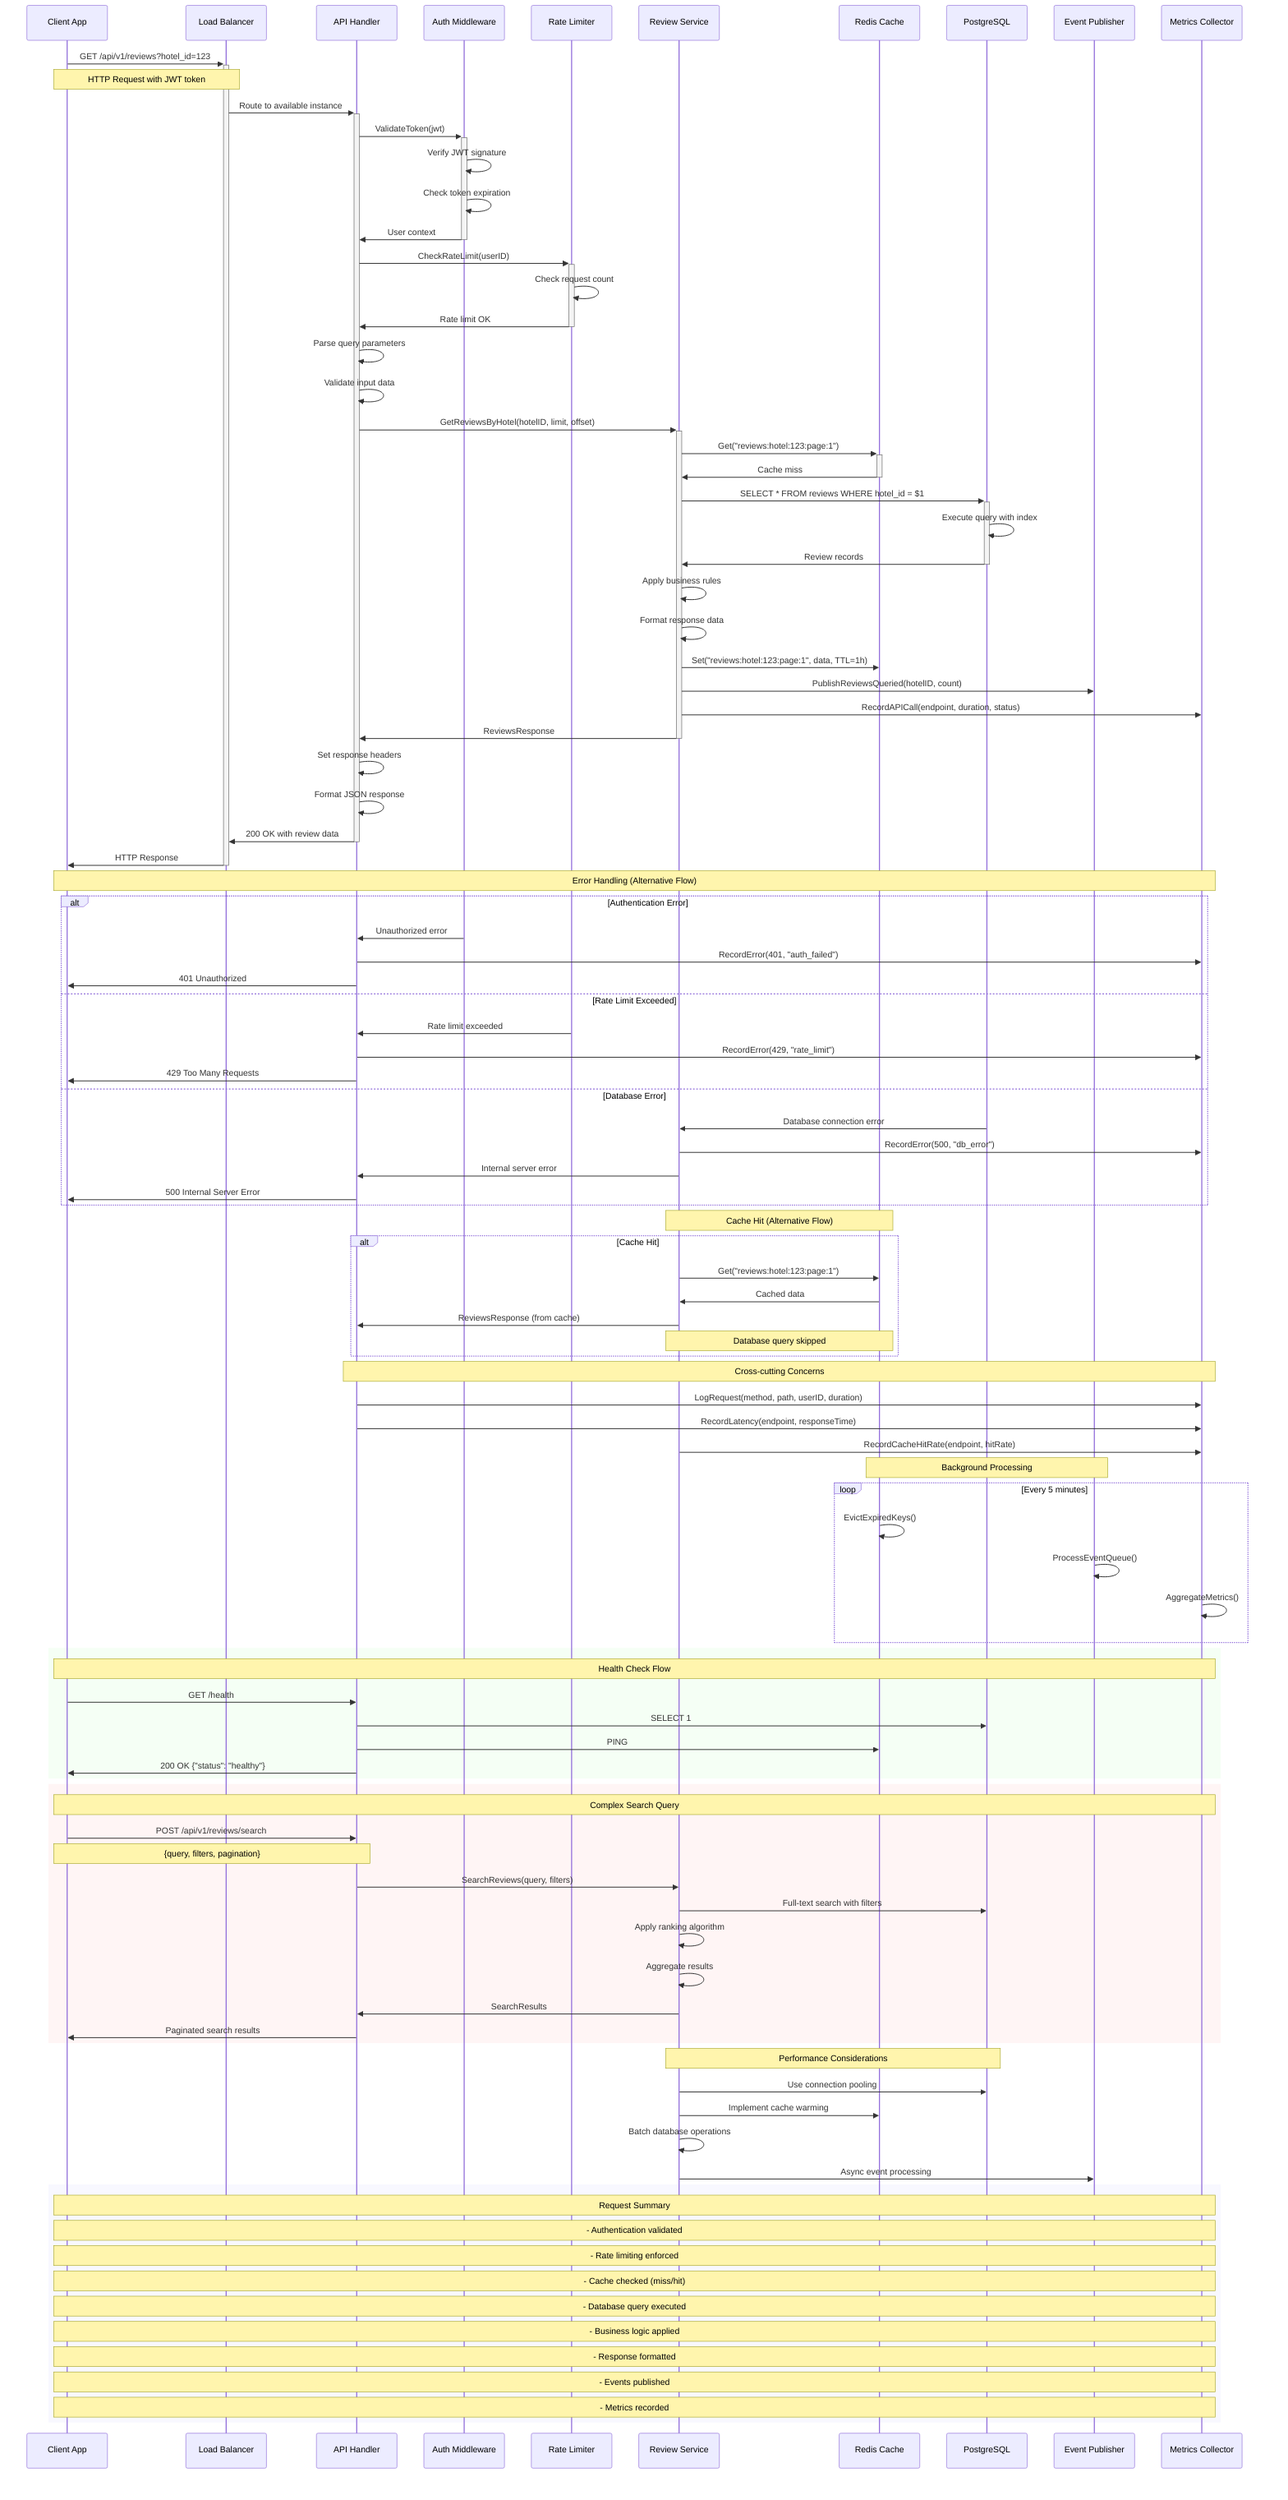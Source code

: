 sequenceDiagram
    %% API Request Sequence Diagram
    %% Shows the flow of a typical API request through the system
    
    participant Client as Client App
    participant LB as Load Balancer
    participant API as API Handler
    participant Auth as Auth Middleware
    participant RateLimit as Rate Limiter
    participant Service as Review Service
    participant Cache as Redis Cache
    participant DB as PostgreSQL
    participant Events as Event Publisher
    participant Metrics as Metrics Collector
    
    %% Request Flow
    Client->>+LB: GET /api/v1/reviews?hotel_id=123
    Note over Client,LB: HTTP Request with JWT token
    
    LB->>+API: Route to available instance
    
    %% Middleware Chain
    API->>+Auth: ValidateToken(jwt)
    Auth->>Auth: Verify JWT signature
    Auth->>Auth: Check token expiration
    Auth->>-API: User context
    
    API->>+RateLimit: CheckRateLimit(userID)
    RateLimit->>RateLimit: Check request count
    RateLimit->>-API: Rate limit OK
    
    API->>API: Parse query parameters
    API->>API: Validate input data
    
    %% Service Layer
    API->>+Service: GetReviewsByHotel(hotelID, limit, offset)
    
    %% Cache Check
    Service->>+Cache: Get("reviews:hotel:123:page:1")
    Cache->>-Service: Cache miss
    
    %% Database Query
    Service->>+DB: SELECT * FROM reviews WHERE hotel_id = $1
    DB->>DB: Execute query with index
    DB->>-Service: Review records
    
    %% Data Processing
    Service->>Service: Apply business rules
    Service->>Service: Format response data
    
    %% Cache Update
    Service->>Cache: Set("reviews:hotel:123:page:1", data, TTL=1h)
    
    %% Event Publishing
    Service->>Events: PublishReviewsQueried(hotelID, count)
    
    %% Metrics Collection
    Service->>Metrics: RecordAPICall(endpoint, duration, status)
    
    Service->>-API: ReviewsResponse
    
    %% Response Flow
    API->>API: Set response headers
    API->>API: Format JSON response
    API->>-LB: 200 OK with review data
    
    LB->>-Client: HTTP Response
    
    %% Error Handling Flow
    Note over Client,Metrics: Error Handling (Alternative Flow)
    
    alt Authentication Error
        Auth->>API: Unauthorized error
        API->>Metrics: RecordError(401, "auth_failed")
        API->>Client: 401 Unauthorized
    else Rate Limit Exceeded
        RateLimit->>API: Rate limit exceeded
        API->>Metrics: RecordError(429, "rate_limit")
        API->>Client: 429 Too Many Requests
    else Database Error
        DB->>Service: Database connection error
        Service->>Metrics: RecordError(500, "db_error")
        Service->>API: Internal server error
        API->>Client: 500 Internal Server Error
    end
    
    %% Caching Flow (Alternative)
    Note over Service,Cache: Cache Hit (Alternative Flow)
    
    alt Cache Hit
        Service->>Cache: Get("reviews:hotel:123:page:1")
        Cache->>Service: Cached data
        Service->>API: ReviewsResponse (from cache)
        Note over Service,Cache: Database query skipped
    end
    
    %% Monitoring and Logging
    Note over API,Metrics: Cross-cutting Concerns
    
    API->>Metrics: LogRequest(method, path, userID, duration)
    API->>Metrics: RecordLatency(endpoint, responseTime)
    Service->>Metrics: RecordCacheHitRate(endpoint, hitRate)
    
    %% Background Operations
    Note over Cache,Events: Background Processing
    
    loop Every 5 minutes
        Cache->>Cache: EvictExpiredKeys()
        Events->>Events: ProcessEventQueue()
        Metrics->>Metrics: AggregateMetrics()
    end
    
    %% Health Check Flow
    rect rgb(245, 255, 245)
        Note over Client,Metrics: Health Check Flow
        Client->>API: GET /health
        API->>DB: SELECT 1
        API->>Cache: PING
        API->>Client: 200 OK {"status": "healthy"}
    end
    
    %% Complex Query Flow
    rect rgb(255, 245, 245)
        Note over Client,Metrics: Complex Search Query
        Client->>API: POST /api/v1/reviews/search
        Note over Client,API: {query, filters, pagination}
        
        API->>Service: SearchReviews(query, filters)
        Service->>DB: Full-text search with filters
        Service->>Service: Apply ranking algorithm
        Service->>Service: Aggregate results
        Service->>API: SearchResults
        API->>Client: Paginated search results
    end
    
    %% Performance Optimization
    Note over Service,DB: Performance Considerations
    
    Service->>DB: Use connection pooling
    Service->>Cache: Implement cache warming
    Service->>Service: Batch database operations
    Service->>Events: Async event processing
    
    %% Summary
    rect rgb(248, 248, 255)
        Note over Client,Metrics: Request Summary
        Note over Client,Metrics: - Authentication validated
        Note over Client,Metrics: - Rate limiting enforced
        Note over Client,Metrics: - Cache checked (miss/hit)
        Note over Client,Metrics: - Database query executed
        Note over Client,Metrics: - Business logic applied
        Note over Client,Metrics: - Response formatted
        Note over Client,Metrics: - Events published
        Note over Client,Metrics: - Metrics recorded
    end